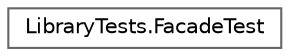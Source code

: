 digraph "Graphical Class Hierarchy"
{
 // INTERACTIVE_SVG=YES
 // LATEX_PDF_SIZE
  bgcolor="transparent";
  edge [fontname=Helvetica,fontsize=10,labelfontname=Helvetica,labelfontsize=10];
  node [fontname=Helvetica,fontsize=10,shape=box,height=0.2,width=0.4];
  rankdir="LR";
  Node0 [id="Node000000",label="LibraryTests.FacadeTest",height=0.2,width=0.4,color="grey40", fillcolor="white", style="filled",URL="$classLibraryTests_1_1FacadeTest.html",tooltip="Test de la clase Facade"];
}
